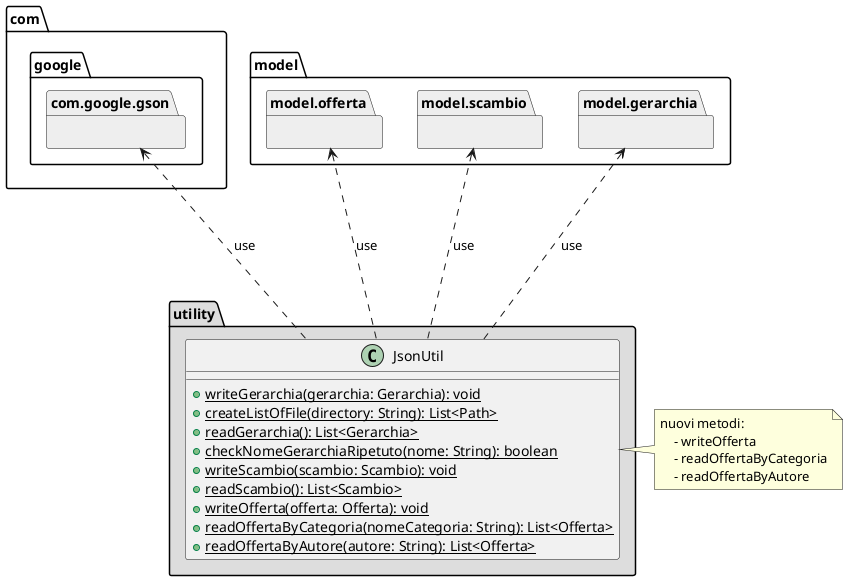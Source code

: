 @startuml class_diagram

package com.google.gson #EEEEEE{}

package model.gerarchia #EEEEEE{}

package model.scambio #EEEEEE{}

package model.offerta #EEEEEE{}

package "utility" #DDDDDD{
    
    class JsonUtil{
        +{static} writeGerarchia(gerarchia: Gerarchia): void
        +{static} createListOfFile(directory: String): List<Path>
        +{static} readGerarchia(): List<Gerarchia>
        +{static} checkNomeGerarchiaRipetuto(nome: String): boolean
        +{static} writeScambio(scambio: Scambio): void
        +{static} readScambio(): List<Scambio>
        +{static} writeOfferta(offerta: Offerta): void
        +{static} readOffertaByCategoria(nomeCategoria: String): List<Offerta>
        +{static} readOffertaByAutore(autore: String): List<Offerta>
    }

    JsonUtil -up..> com.google.gson: use
    JsonUtil -up..> model.gerarchia: use
    JsonUtil -up..> model.scambio: use
    JsonUtil -up..> model.offerta: use

}
note right of JsonUtil
nuovi metodi: 
    - writeOfferta
    - readOffertaByCategoria
    - readOffertaByAutore
end note




@enduml